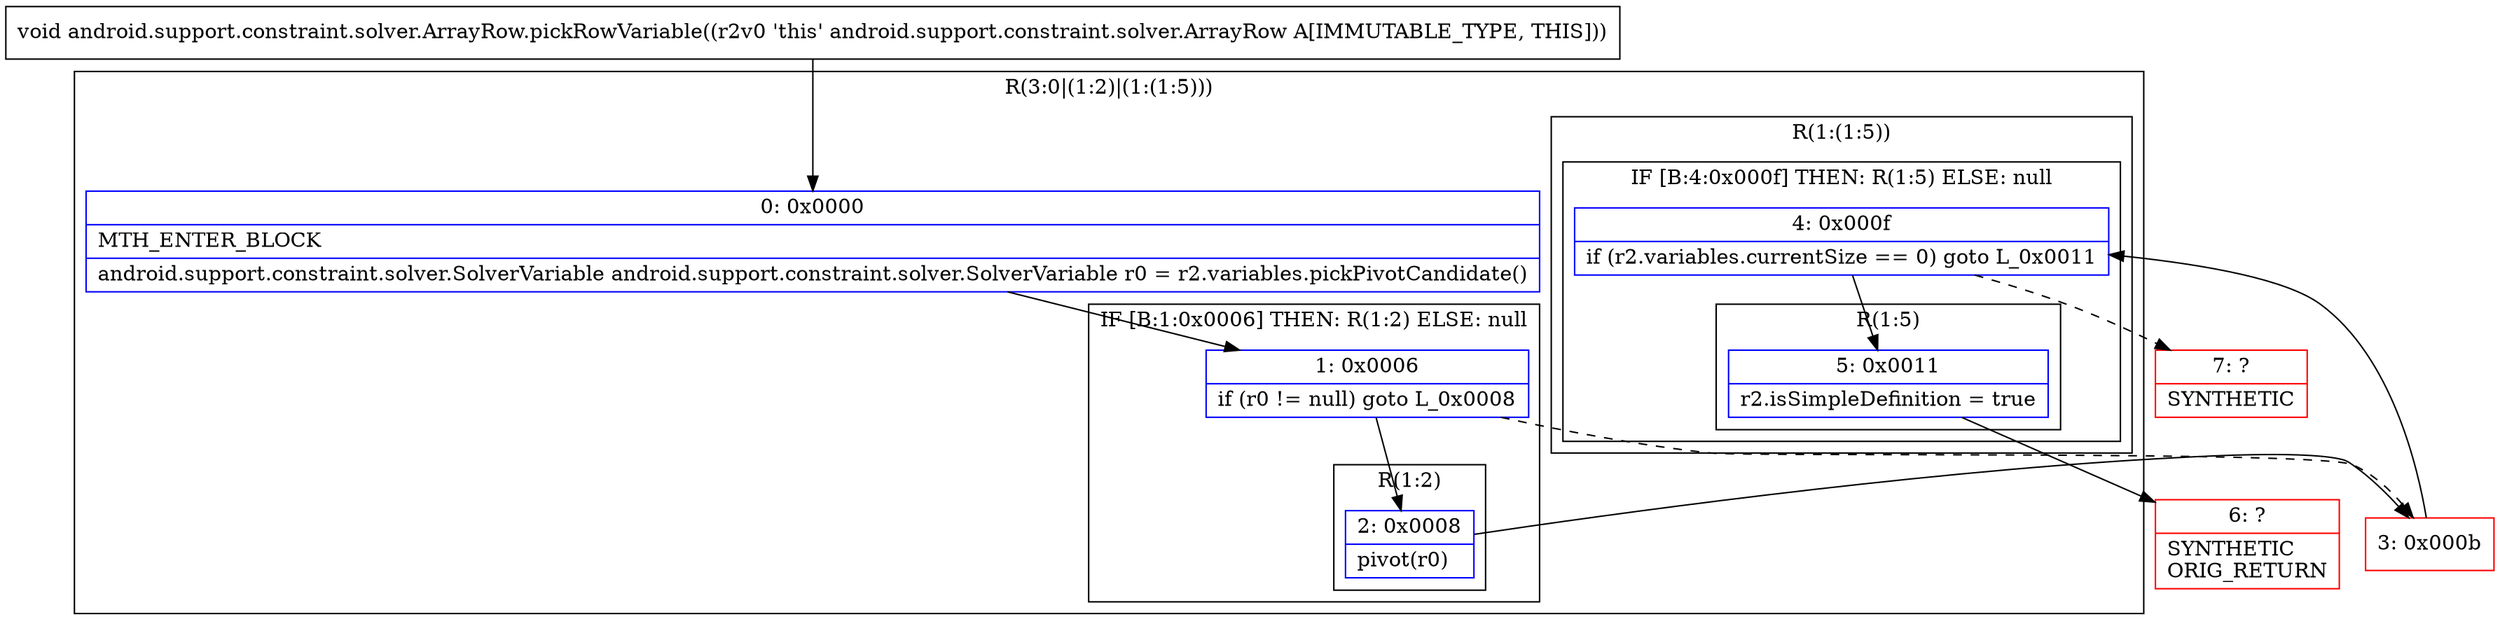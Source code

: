 digraph "CFG forandroid.support.constraint.solver.ArrayRow.pickRowVariable()V" {
subgraph cluster_Region_1287100202 {
label = "R(3:0|(1:2)|(1:(1:5)))";
node [shape=record,color=blue];
Node_0 [shape=record,label="{0\:\ 0x0000|MTH_ENTER_BLOCK\l|android.support.constraint.solver.SolverVariable android.support.constraint.solver.SolverVariable r0 = r2.variables.pickPivotCandidate()\l}"];
subgraph cluster_IfRegion_1102624996 {
label = "IF [B:1:0x0006] THEN: R(1:2) ELSE: null";
node [shape=record,color=blue];
Node_1 [shape=record,label="{1\:\ 0x0006|if (r0 != null) goto L_0x0008\l}"];
subgraph cluster_Region_1514060254 {
label = "R(1:2)";
node [shape=record,color=blue];
Node_2 [shape=record,label="{2\:\ 0x0008|pivot(r0)\l}"];
}
}
subgraph cluster_Region_1545163062 {
label = "R(1:(1:5))";
node [shape=record,color=blue];
subgraph cluster_IfRegion_376776820 {
label = "IF [B:4:0x000f] THEN: R(1:5) ELSE: null";
node [shape=record,color=blue];
Node_4 [shape=record,label="{4\:\ 0x000f|if (r2.variables.currentSize == 0) goto L_0x0011\l}"];
subgraph cluster_Region_1592292643 {
label = "R(1:5)";
node [shape=record,color=blue];
Node_5 [shape=record,label="{5\:\ 0x0011|r2.isSimpleDefinition = true\l}"];
}
}
}
}
Node_3 [shape=record,color=red,label="{3\:\ 0x000b}"];
Node_6 [shape=record,color=red,label="{6\:\ ?|SYNTHETIC\lORIG_RETURN\l}"];
Node_7 [shape=record,color=red,label="{7\:\ ?|SYNTHETIC\l}"];
MethodNode[shape=record,label="{void android.support.constraint.solver.ArrayRow.pickRowVariable((r2v0 'this' android.support.constraint.solver.ArrayRow A[IMMUTABLE_TYPE, THIS])) }"];
MethodNode -> Node_0;
Node_0 -> Node_1;
Node_1 -> Node_2;
Node_1 -> Node_3[style=dashed];
Node_2 -> Node_3;
Node_4 -> Node_5;
Node_4 -> Node_7[style=dashed];
Node_5 -> Node_6;
Node_3 -> Node_4;
}

